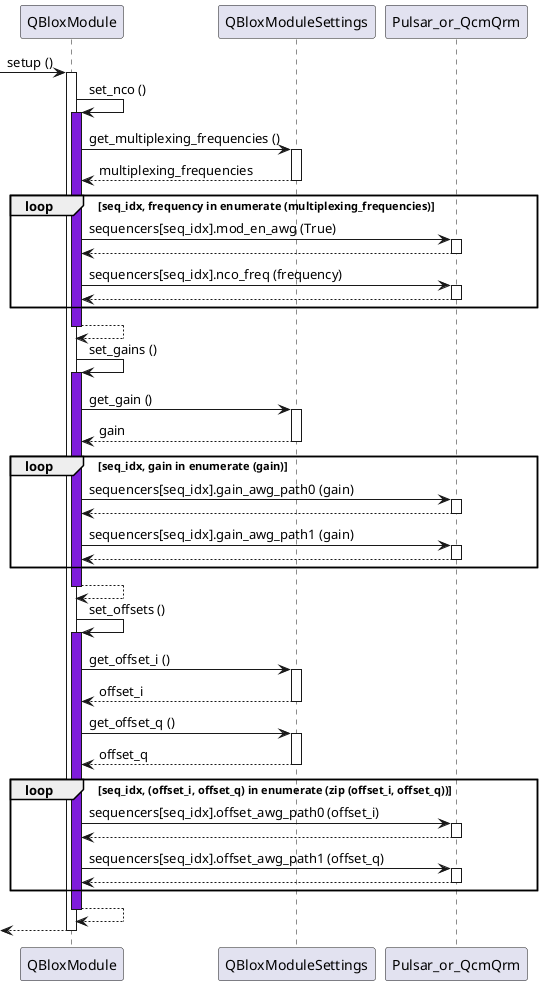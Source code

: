 @startuml

participant QBloxModule as qblox
participant QBloxModuleSettings as set
participant Pulsar_or_QcmQrm as dev

[-> qblox ++: setup ()
qblox -> qblox: set_nco ()
activate qblox #7F1CDB
qblox -> set ++: get_multiplexing_frequencies ()
return multiplexing_frequencies
loop seq_idx, frequency in enumerate (multiplexing_frequencies)
    qblox -> dev ++: sequencers[seq_idx].mod_en_awg (True)
    return
    qblox -> dev ++: sequencers[seq_idx].nco_freq (frequency)
    return
end
return

qblox -> qblox: set_gains ()
activate qblox #7F1CDB
qblox -> set ++: get_gain ()
return gain
loop seq_idx, gain in enumerate (gain)
    qblox -> dev ++: sequencers[seq_idx].gain_awg_path0 (gain)
    return
    qblox -> dev ++: sequencers[seq_idx].gain_awg_path1 (gain)
    return
end
return

qblox -> qblox: set_offsets ()
activate qblox #7F1CDB
qblox -> set ++: get_offset_i ()
return offset_i
qblox -> set ++: get_offset_q ()
return offset_q
loop seq_idx, (offset_i, offset_q) in enumerate (zip (offset_i, offset_q))
    qblox -> dev ++: sequencers[seq_idx].offset_awg_path0 (offset_i)
    return
    qblox -> dev ++: sequencers[seq_idx].offset_awg_path1 (offset_q)
    return
end
return

return

@enduml
